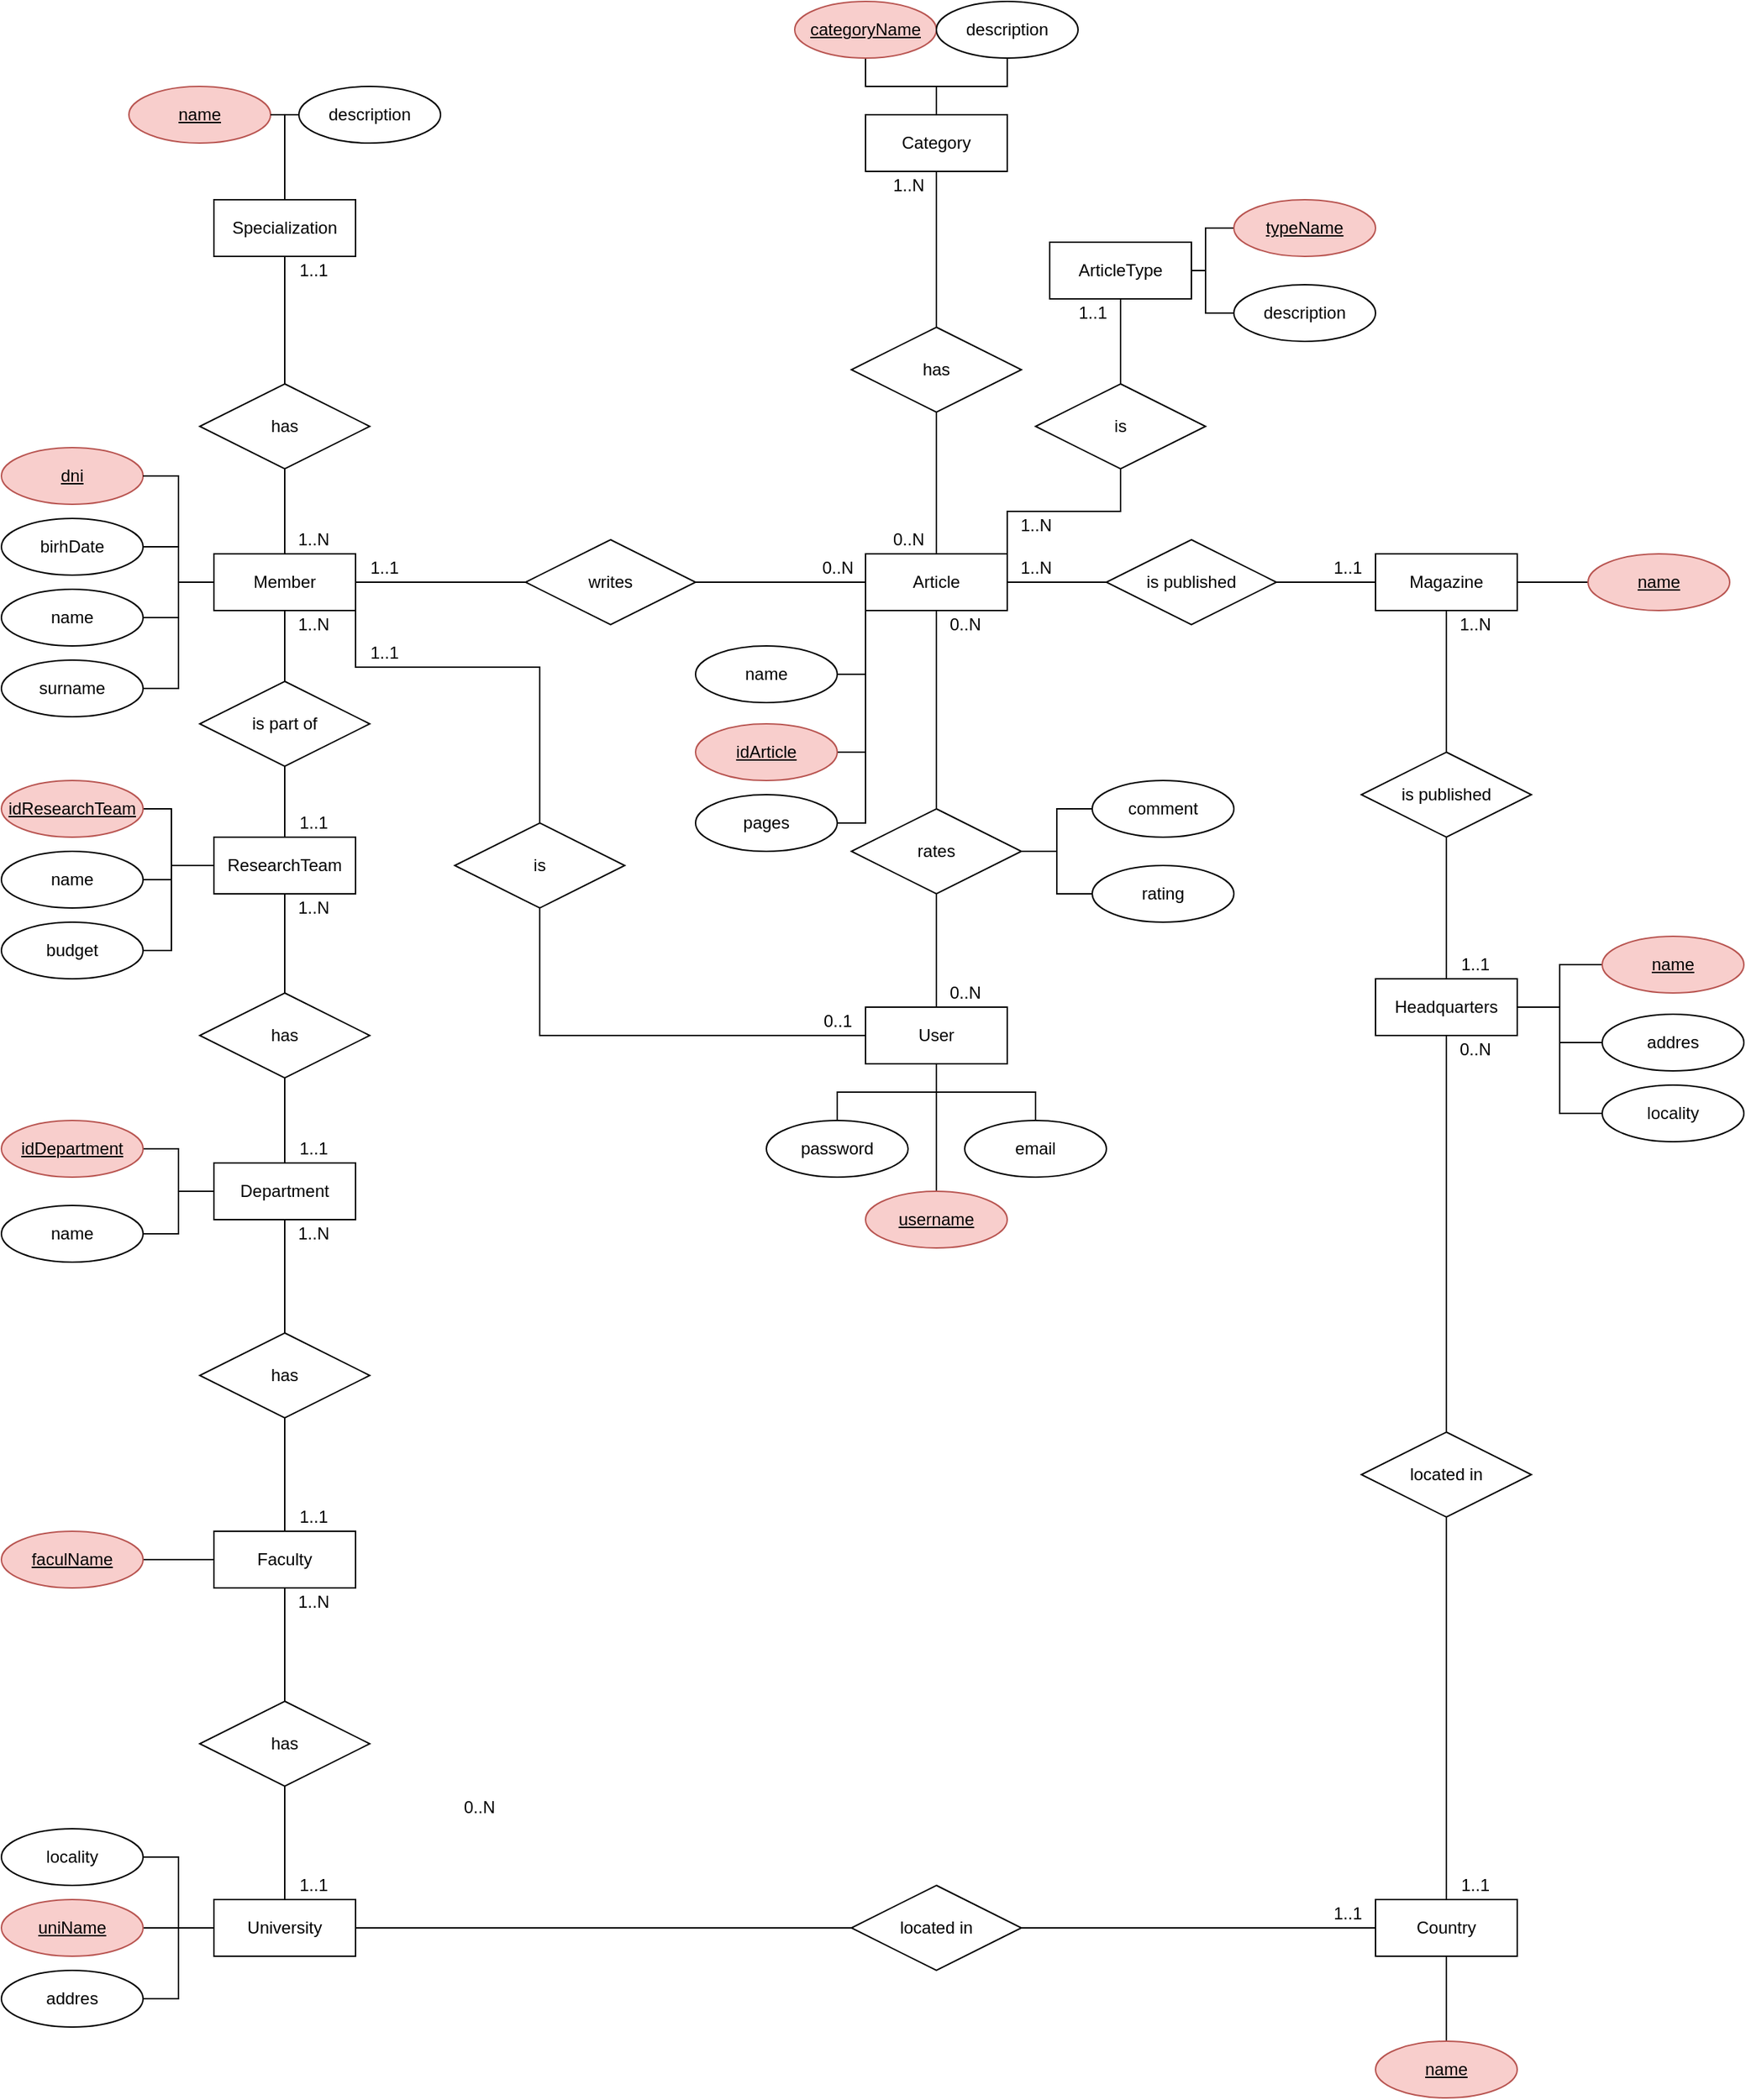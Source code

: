 <mxfile version="13.1.3" type="google"><diagram id="5wbUc9LmobYh2CrZ3gvs" name="Page-1"><mxGraphModel dx="2249" dy="1931" grid="1" gridSize="10" guides="1" tooltips="1" connect="1" arrows="1" fold="1" page="1" pageScale="1" pageWidth="827" pageHeight="1169" math="0" shadow="0"><root><mxCell id="0"/><mxCell id="1" parent="0"/><mxCell id="3GTBwu7e4UmP9PeGhm9G-1" value="Specialization" style="whiteSpace=wrap;html=1;align=center;shadow=0;gradientColor=none;" parent="1" vertex="1"><mxGeometry x="100" y="-40" width="100" height="40" as="geometry"/></mxCell><mxCell id="3GTBwu7e4UmP9PeGhm9G-2" value="has" style="shape=rhombus;perimeter=rhombusPerimeter;whiteSpace=wrap;html=1;align=center;shadow=0;gradientColor=none;" parent="1" vertex="1"><mxGeometry x="90" y="90" width="120" height="60" as="geometry"/></mxCell><mxCell id="eVoCqGgoeDkwBe5vIFOd-3" value="" style="endArrow=none;html=1;rounded=0;exitX=0.5;exitY=0;exitDx=0;exitDy=0;entryX=0.5;entryY=1;entryDx=0;entryDy=0;" parent="1" source="eVoCqGgoeDkwBe5vIFOd-10" target="3GTBwu7e4UmP9PeGhm9G-2" edge="1"><mxGeometry relative="1" as="geometry"><mxPoint x="150" y="250.0" as="sourcePoint"/><mxPoint x="550" y="290" as="targetPoint"/></mxGeometry></mxCell><mxCell id="eVoCqGgoeDkwBe5vIFOd-4" value="1..N" style="text;html=1;align=center;verticalAlign=middle;resizable=0;points=[];autosize=1;" parent="1" vertex="1"><mxGeometry x="150" y="230" width="40" height="20" as="geometry"/></mxCell><mxCell id="eVoCqGgoeDkwBe5vIFOd-5" value="1..1" style="text;html=1;align=center;verticalAlign=middle;resizable=0;points=[];autosize=1;" parent="1" vertex="1"><mxGeometry x="150" width="40" height="20" as="geometry"/></mxCell><mxCell id="eVoCqGgoeDkwBe5vIFOd-8" value="" style="endArrow=none;html=1;rounded=0;exitX=0.5;exitY=1;exitDx=0;exitDy=0;entryX=0.5;entryY=0;entryDx=0;entryDy=0;" parent="1" source="3GTBwu7e4UmP9PeGhm9G-1" target="3GTBwu7e4UmP9PeGhm9G-2" edge="1"><mxGeometry relative="1" as="geometry"><mxPoint x="270" y="170" as="sourcePoint"/><mxPoint x="230" y="320" as="targetPoint"/></mxGeometry></mxCell><mxCell id="eVoCqGgoeDkwBe5vIFOd-9" value="name" style="ellipse;whiteSpace=wrap;html=1;align=center;fontStyle=4;fillColor=#f8cecc;strokeColor=#b85450;" parent="1" vertex="1"><mxGeometry x="40" y="-120" width="100" height="40" as="geometry"/></mxCell><mxCell id="eVoCqGgoeDkwBe5vIFOd-76" style="edgeStyle=orthogonalEdgeStyle;rounded=0;orthogonalLoop=1;jettySize=auto;html=1;entryX=0;entryY=0.5;entryDx=0;entryDy=0;endArrow=none;endFill=0;" parent="1" source="eVoCqGgoeDkwBe5vIFOd-10" target="eVoCqGgoeDkwBe5vIFOd-75" edge="1"><mxGeometry relative="1" as="geometry"/></mxCell><mxCell id="eVoCqGgoeDkwBe5vIFOd-10" value="Member" style="whiteSpace=wrap;html=1;align=center;" parent="1" vertex="1"><mxGeometry x="100" y="210" width="100" height="40" as="geometry"/></mxCell><mxCell id="eVoCqGgoeDkwBe5vIFOd-12" value="description" style="ellipse;whiteSpace=wrap;html=1;align=center;" parent="1" vertex="1"><mxGeometry x="160" y="-120" width="100" height="40" as="geometry"/></mxCell><mxCell id="eVoCqGgoeDkwBe5vIFOd-16" value="" style="endArrow=none;html=1;rounded=0;entryX=1;entryY=0.5;entryDx=0;entryDy=0;exitX=0.5;exitY=0;exitDx=0;exitDy=0;edgeStyle=orthogonalEdgeStyle;" parent="1" source="3GTBwu7e4UmP9PeGhm9G-1" target="eVoCqGgoeDkwBe5vIFOd-9" edge="1"><mxGeometry relative="1" as="geometry"><mxPoint x="120" y="110" as="sourcePoint"/><mxPoint x="280" y="110" as="targetPoint"/></mxGeometry></mxCell><mxCell id="eVoCqGgoeDkwBe5vIFOd-18" value="" style="endArrow=none;html=1;rounded=0;entryX=0;entryY=0.5;entryDx=0;entryDy=0;exitX=0.5;exitY=0;exitDx=0;exitDy=0;edgeStyle=orthogonalEdgeStyle;" parent="1" source="3GTBwu7e4UmP9PeGhm9G-1" target="eVoCqGgoeDkwBe5vIFOd-12" edge="1"><mxGeometry relative="1" as="geometry"><mxPoint x="160" y="-30" as="sourcePoint"/><mxPoint x="150.0" y="-90" as="targetPoint"/></mxGeometry></mxCell><mxCell id="eVoCqGgoeDkwBe5vIFOd-38" style="edgeStyle=orthogonalEdgeStyle;rounded=0;orthogonalLoop=1;jettySize=auto;html=1;entryX=0.5;entryY=0;entryDx=0;entryDy=0;endArrow=none;endFill=0;" parent="1" source="eVoCqGgoeDkwBe5vIFOd-19" target="eVoCqGgoeDkwBe5vIFOd-36" edge="1"><mxGeometry relative="1" as="geometry"/></mxCell><mxCell id="eVoCqGgoeDkwBe5vIFOd-19" value="ResearchTeam" style="whiteSpace=wrap;html=1;align=center;" parent="1" vertex="1"><mxGeometry x="100" y="410" width="100" height="40" as="geometry"/></mxCell><mxCell id="eVoCqGgoeDkwBe5vIFOd-20" value="is part of" style="shape=rhombus;perimeter=rhombusPerimeter;whiteSpace=wrap;html=1;align=center;shadow=0;gradientColor=none;" parent="1" vertex="1"><mxGeometry x="90" y="300" width="120" height="60" as="geometry"/></mxCell><mxCell id="eVoCqGgoeDkwBe5vIFOd-21" value="" style="endArrow=none;html=1;rounded=0;exitX=0.5;exitY=0;exitDx=0;exitDy=0;" parent="1" source="eVoCqGgoeDkwBe5vIFOd-19" target="eVoCqGgoeDkwBe5vIFOd-20" edge="1"><mxGeometry relative="1" as="geometry"><mxPoint x="90" y="380" as="sourcePoint"/><mxPoint x="250" y="380" as="targetPoint"/></mxGeometry></mxCell><mxCell id="eVoCqGgoeDkwBe5vIFOd-22" value="" style="endArrow=none;html=1;rounded=0;" parent="1" source="eVoCqGgoeDkwBe5vIFOd-20" target="eVoCqGgoeDkwBe5vIFOd-10" edge="1"><mxGeometry relative="1" as="geometry"><mxPoint x="90" y="380" as="sourcePoint"/><mxPoint x="250" y="380" as="targetPoint"/></mxGeometry></mxCell><mxCell id="eVoCqGgoeDkwBe5vIFOd-23" value="1..N" style="text;html=1;align=center;verticalAlign=middle;resizable=0;points=[];autosize=1;" parent="1" vertex="1"><mxGeometry x="150" y="190" width="40" height="20" as="geometry"/></mxCell><mxCell id="eVoCqGgoeDkwBe5vIFOd-24" value="1..1" style="text;html=1;align=center;verticalAlign=middle;resizable=0;points=[];autosize=1;" parent="1" vertex="1"><mxGeometry x="150" y="390" width="40" height="20" as="geometry"/></mxCell><mxCell id="eVoCqGgoeDkwBe5vIFOd-25" value="dni" style="ellipse;whiteSpace=wrap;html=1;align=center;fontStyle=4;fillColor=#f8cecc;strokeColor=#b85450;" parent="1" vertex="1"><mxGeometry x="-50" y="135" width="100" height="40" as="geometry"/></mxCell><mxCell id="eVoCqGgoeDkwBe5vIFOd-26" value="birhDate" style="ellipse;whiteSpace=wrap;html=1;align=center;" parent="1" vertex="1"><mxGeometry x="-50" y="185" width="100" height="40" as="geometry"/></mxCell><mxCell id="eVoCqGgoeDkwBe5vIFOd-28" value="name" style="ellipse;whiteSpace=wrap;html=1;align=center;" parent="1" vertex="1"><mxGeometry x="-50" y="235" width="100" height="40" as="geometry"/></mxCell><mxCell id="eVoCqGgoeDkwBe5vIFOd-29" value="surname" style="ellipse;whiteSpace=wrap;html=1;align=center;" parent="1" vertex="1"><mxGeometry x="-50" y="285" width="100" height="40" as="geometry"/></mxCell><mxCell id="eVoCqGgoeDkwBe5vIFOd-31" value="" style="endArrow=none;html=1;rounded=0;edgeStyle=orthogonalEdgeStyle;entryX=0;entryY=0.5;entryDx=0;entryDy=0;exitX=1;exitY=0.5;exitDx=0;exitDy=0;" parent="1" source="eVoCqGgoeDkwBe5vIFOd-29" target="eVoCqGgoeDkwBe5vIFOd-10" edge="1"><mxGeometry relative="1" as="geometry"><mxPoint x="-50" y="350" as="sourcePoint"/><mxPoint x="110" y="350" as="targetPoint"/></mxGeometry></mxCell><mxCell id="eVoCqGgoeDkwBe5vIFOd-32" value="" style="endArrow=none;html=1;rounded=0;edgeStyle=orthogonalEdgeStyle;entryX=0;entryY=0.5;entryDx=0;entryDy=0;exitX=1;exitY=0.5;exitDx=0;exitDy=0;" parent="1" source="eVoCqGgoeDkwBe5vIFOd-28" target="eVoCqGgoeDkwBe5vIFOd-10" edge="1"><mxGeometry relative="1" as="geometry"><mxPoint x="60" y="370" as="sourcePoint"/><mxPoint x="110" y="280" as="targetPoint"/></mxGeometry></mxCell><mxCell id="eVoCqGgoeDkwBe5vIFOd-33" value="" style="endArrow=none;html=1;rounded=0;edgeStyle=orthogonalEdgeStyle;exitX=1;exitY=0.5;exitDx=0;exitDy=0;entryX=0;entryY=0.5;entryDx=0;entryDy=0;" parent="1" source="eVoCqGgoeDkwBe5vIFOd-26" target="eVoCqGgoeDkwBe5vIFOd-10" edge="1"><mxGeometry relative="1" as="geometry"><mxPoint x="60" y="320" as="sourcePoint"/><mxPoint x="100" y="270" as="targetPoint"/></mxGeometry></mxCell><mxCell id="eVoCqGgoeDkwBe5vIFOd-34" value="" style="endArrow=none;html=1;rounded=0;edgeStyle=orthogonalEdgeStyle;entryX=0;entryY=0.5;entryDx=0;entryDy=0;exitX=1;exitY=0.5;exitDx=0;exitDy=0;" parent="1" source="eVoCqGgoeDkwBe5vIFOd-25" target="eVoCqGgoeDkwBe5vIFOd-10" edge="1"><mxGeometry relative="1" as="geometry"><mxPoint x="70" y="330" as="sourcePoint"/><mxPoint x="120" y="290" as="targetPoint"/></mxGeometry></mxCell><mxCell id="eVoCqGgoeDkwBe5vIFOd-51" style="edgeStyle=orthogonalEdgeStyle;rounded=0;orthogonalLoop=1;jettySize=auto;html=1;entryX=0.5;entryY=0;entryDx=0;entryDy=0;endArrow=none;endFill=0;" parent="1" source="eVoCqGgoeDkwBe5vIFOd-35" target="eVoCqGgoeDkwBe5vIFOd-49" edge="1"><mxGeometry relative="1" as="geometry"/></mxCell><mxCell id="eVoCqGgoeDkwBe5vIFOd-35" value="Department" style="whiteSpace=wrap;html=1;align=center;" parent="1" vertex="1"><mxGeometry x="100" y="640" width="100" height="40" as="geometry"/></mxCell><mxCell id="eVoCqGgoeDkwBe5vIFOd-36" value="has" style="shape=rhombus;perimeter=rhombusPerimeter;whiteSpace=wrap;html=1;align=center;shadow=0;gradientColor=none;" parent="1" vertex="1"><mxGeometry x="90" y="520" width="120" height="60" as="geometry"/></mxCell><mxCell id="eVoCqGgoeDkwBe5vIFOd-37" value="" style="endArrow=none;html=1;rounded=0;exitX=0.5;exitY=1;exitDx=0;exitDy=0;entryX=0.5;entryY=0;entryDx=0;entryDy=0;" parent="1" source="eVoCqGgoeDkwBe5vIFOd-36" target="eVoCqGgoeDkwBe5vIFOd-35" edge="1"><mxGeometry relative="1" as="geometry"><mxPoint x="50" y="610" as="sourcePoint"/><mxPoint x="210" y="610" as="targetPoint"/></mxGeometry></mxCell><mxCell id="eVoCqGgoeDkwBe5vIFOd-39" value="1..N" style="text;html=1;align=center;verticalAlign=middle;resizable=0;points=[];autosize=1;" parent="1" vertex="1"><mxGeometry x="150" y="450" width="40" height="20" as="geometry"/></mxCell><mxCell id="eVoCqGgoeDkwBe5vIFOd-40" value="1..1" style="text;html=1;align=center;verticalAlign=middle;resizable=0;points=[];autosize=1;" parent="1" vertex="1"><mxGeometry x="150" y="620" width="40" height="20" as="geometry"/></mxCell><mxCell id="eVoCqGgoeDkwBe5vIFOd-42" value="1..N" style="text;html=1;align=center;verticalAlign=middle;resizable=0;points=[];autosize=1;" parent="1" vertex="1"><mxGeometry x="150" y="250" width="40" height="20" as="geometry"/></mxCell><mxCell id="eVoCqGgoeDkwBe5vIFOd-47" style="edgeStyle=orthogonalEdgeStyle;rounded=0;orthogonalLoop=1;jettySize=auto;html=1;endArrow=none;endFill=0;" parent="1" source="eVoCqGgoeDkwBe5vIFOd-43" edge="1"><mxGeometry relative="1" as="geometry"><mxPoint x="100" y="430" as="targetPoint"/><Array as="points"><mxPoint x="70" y="390"/><mxPoint x="70" y="430"/></Array></mxGeometry></mxCell><mxCell id="eVoCqGgoeDkwBe5vIFOd-43" value="idResearchTeam" style="ellipse;whiteSpace=wrap;html=1;align=center;fontStyle=4;fillColor=#f8cecc;strokeColor=#b85450;" parent="1" vertex="1"><mxGeometry x="-50" y="370" width="100" height="40" as="geometry"/></mxCell><mxCell id="eVoCqGgoeDkwBe5vIFOd-46" style="edgeStyle=orthogonalEdgeStyle;rounded=0;orthogonalLoop=1;jettySize=auto;html=1;entryX=0;entryY=0.5;entryDx=0;entryDy=0;endArrow=none;endFill=0;" parent="1" source="eVoCqGgoeDkwBe5vIFOd-44" target="eVoCqGgoeDkwBe5vIFOd-19" edge="1"><mxGeometry relative="1" as="geometry"><Array as="points"><mxPoint x="70" y="440"/><mxPoint x="70" y="430"/></Array></mxGeometry></mxCell><mxCell id="eVoCqGgoeDkwBe5vIFOd-44" value="name" style="ellipse;whiteSpace=wrap;html=1;align=center;" parent="1" vertex="1"><mxGeometry x="-50" y="420" width="100" height="40" as="geometry"/></mxCell><mxCell id="eVoCqGgoeDkwBe5vIFOd-48" style="edgeStyle=orthogonalEdgeStyle;rounded=0;orthogonalLoop=1;jettySize=auto;html=1;entryX=0;entryY=0.5;entryDx=0;entryDy=0;endArrow=none;endFill=0;" parent="1" source="eVoCqGgoeDkwBe5vIFOd-45" target="eVoCqGgoeDkwBe5vIFOd-19" edge="1"><mxGeometry relative="1" as="geometry"><Array as="points"><mxPoint x="70" y="490"/><mxPoint x="70" y="430"/></Array></mxGeometry></mxCell><mxCell id="eVoCqGgoeDkwBe5vIFOd-45" value="budget" style="ellipse;whiteSpace=wrap;html=1;align=center;" parent="1" vertex="1"><mxGeometry x="-50" y="470" width="100" height="40" as="geometry"/></mxCell><mxCell id="eVoCqGgoeDkwBe5vIFOd-49" value="has" style="shape=rhombus;perimeter=rhombusPerimeter;whiteSpace=wrap;html=1;align=center;shadow=0;gradientColor=none;" parent="1" vertex="1"><mxGeometry x="90" y="760" width="120" height="60" as="geometry"/></mxCell><mxCell id="eVoCqGgoeDkwBe5vIFOd-52" style="edgeStyle=orthogonalEdgeStyle;rounded=0;orthogonalLoop=1;jettySize=auto;html=1;entryX=0.5;entryY=1;entryDx=0;entryDy=0;endArrow=none;endFill=0;" parent="1" source="eVoCqGgoeDkwBe5vIFOd-50" target="eVoCqGgoeDkwBe5vIFOd-49" edge="1"><mxGeometry relative="1" as="geometry"/></mxCell><mxCell id="eVoCqGgoeDkwBe5vIFOd-57" style="edgeStyle=orthogonalEdgeStyle;rounded=0;orthogonalLoop=1;jettySize=auto;html=1;entryX=0.5;entryY=0;entryDx=0;entryDy=0;endArrow=none;endFill=0;" parent="1" source="eVoCqGgoeDkwBe5vIFOd-50" target="eVoCqGgoeDkwBe5vIFOd-55" edge="1"><mxGeometry relative="1" as="geometry"/></mxCell><mxCell id="eVoCqGgoeDkwBe5vIFOd-50" value="Faculty" style="whiteSpace=wrap;html=1;align=center;" parent="1" vertex="1"><mxGeometry x="100" y="900" width="100" height="40" as="geometry"/></mxCell><mxCell id="eVoCqGgoeDkwBe5vIFOd-53" value="1..N" style="text;html=1;align=center;verticalAlign=middle;resizable=0;points=[];autosize=1;" parent="1" vertex="1"><mxGeometry x="150" y="680" width="40" height="20" as="geometry"/></mxCell><mxCell id="eVoCqGgoeDkwBe5vIFOd-54" value="1..1" style="text;html=1;align=center;verticalAlign=middle;resizable=0;points=[];autosize=1;" parent="1" vertex="1"><mxGeometry x="150" y="880" width="40" height="20" as="geometry"/></mxCell><mxCell id="eVoCqGgoeDkwBe5vIFOd-55" value="has" style="shape=rhombus;perimeter=rhombusPerimeter;whiteSpace=wrap;html=1;align=center;shadow=0;gradientColor=none;" parent="1" vertex="1"><mxGeometry x="90" y="1020" width="120" height="60" as="geometry"/></mxCell><mxCell id="eVoCqGgoeDkwBe5vIFOd-58" style="edgeStyle=orthogonalEdgeStyle;rounded=0;orthogonalLoop=1;jettySize=auto;html=1;entryX=0.5;entryY=1;entryDx=0;entryDy=0;endArrow=none;endFill=0;" parent="1" source="eVoCqGgoeDkwBe5vIFOd-56" target="eVoCqGgoeDkwBe5vIFOd-55" edge="1"><mxGeometry relative="1" as="geometry"/></mxCell><mxCell id="eVoCqGgoeDkwBe5vIFOd-56" value="University" style="whiteSpace=wrap;html=1;align=center;" parent="1" vertex="1"><mxGeometry x="100" y="1160" width="100" height="40" as="geometry"/></mxCell><mxCell id="eVoCqGgoeDkwBe5vIFOd-59" value="1..N" style="text;html=1;align=center;verticalAlign=middle;resizable=0;points=[];autosize=1;" parent="1" vertex="1"><mxGeometry x="150" y="940" width="40" height="20" as="geometry"/></mxCell><mxCell id="eVoCqGgoeDkwBe5vIFOd-60" value="1..1" style="text;html=1;align=center;verticalAlign=middle;resizable=0;points=[];autosize=1;" parent="1" vertex="1"><mxGeometry x="150" y="1140" width="40" height="20" as="geometry"/></mxCell><mxCell id="eVoCqGgoeDkwBe5vIFOd-64" style="edgeStyle=orthogonalEdgeStyle;rounded=0;orthogonalLoop=1;jettySize=auto;html=1;entryX=0;entryY=0.5;entryDx=0;entryDy=0;endArrow=none;endFill=0;" parent="1" source="eVoCqGgoeDkwBe5vIFOd-62" target="eVoCqGgoeDkwBe5vIFOd-35" edge="1"><mxGeometry relative="1" as="geometry"/></mxCell><mxCell id="eVoCqGgoeDkwBe5vIFOd-62" value="idDepartment" style="ellipse;whiteSpace=wrap;html=1;align=center;fontStyle=4;fillColor=#f8cecc;strokeColor=#b85450;" parent="1" vertex="1"><mxGeometry x="-50" y="610" width="100" height="40" as="geometry"/></mxCell><mxCell id="eVoCqGgoeDkwBe5vIFOd-65" style="edgeStyle=orthogonalEdgeStyle;rounded=0;orthogonalLoop=1;jettySize=auto;html=1;entryX=0;entryY=0.5;entryDx=0;entryDy=0;endArrow=none;endFill=0;" parent="1" source="eVoCqGgoeDkwBe5vIFOd-63" target="eVoCqGgoeDkwBe5vIFOd-35" edge="1"><mxGeometry relative="1" as="geometry"/></mxCell><mxCell id="eVoCqGgoeDkwBe5vIFOd-63" value="name" style="ellipse;whiteSpace=wrap;html=1;align=center;" parent="1" vertex="1"><mxGeometry x="-50" y="670" width="100" height="40" as="geometry"/></mxCell><mxCell id="eVoCqGgoeDkwBe5vIFOd-67" style="edgeStyle=orthogonalEdgeStyle;rounded=0;orthogonalLoop=1;jettySize=auto;html=1;entryX=0;entryY=0.5;entryDx=0;entryDy=0;endArrow=none;endFill=0;" parent="1" source="eVoCqGgoeDkwBe5vIFOd-66" target="eVoCqGgoeDkwBe5vIFOd-50" edge="1"><mxGeometry relative="1" as="geometry"/></mxCell><mxCell id="eVoCqGgoeDkwBe5vIFOd-66" value="faculName" style="ellipse;whiteSpace=wrap;html=1;align=center;fontStyle=4;fillColor=#f8cecc;strokeColor=#b85450;" parent="1" vertex="1"><mxGeometry x="-50" y="900" width="100" height="40" as="geometry"/></mxCell><mxCell id="eVoCqGgoeDkwBe5vIFOd-71" style="edgeStyle=orthogonalEdgeStyle;rounded=0;orthogonalLoop=1;jettySize=auto;html=1;entryX=0;entryY=0.5;entryDx=0;entryDy=0;endArrow=none;endFill=0;" parent="1" source="eVoCqGgoeDkwBe5vIFOd-68" target="eVoCqGgoeDkwBe5vIFOd-56" edge="1"><mxGeometry relative="1" as="geometry"/></mxCell><mxCell id="eVoCqGgoeDkwBe5vIFOd-68" value="uniName" style="ellipse;whiteSpace=wrap;html=1;align=center;fontStyle=4;fillColor=#f8cecc;strokeColor=#b85450;" parent="1" vertex="1"><mxGeometry x="-50" y="1160" width="100" height="40" as="geometry"/></mxCell><mxCell id="eVoCqGgoeDkwBe5vIFOd-74" style="edgeStyle=orthogonalEdgeStyle;rounded=0;orthogonalLoop=1;jettySize=auto;html=1;entryX=0;entryY=0.5;entryDx=0;entryDy=0;endArrow=none;endFill=0;" parent="1" source="eVoCqGgoeDkwBe5vIFOd-69" target="eVoCqGgoeDkwBe5vIFOd-56" edge="1"><mxGeometry relative="1" as="geometry"/></mxCell><mxCell id="eVoCqGgoeDkwBe5vIFOd-69" value="locality" style="ellipse;whiteSpace=wrap;html=1;align=center;" parent="1" vertex="1"><mxGeometry x="-50" y="1110" width="100" height="40" as="geometry"/></mxCell><mxCell id="eVoCqGgoeDkwBe5vIFOd-73" style="edgeStyle=orthogonalEdgeStyle;rounded=0;orthogonalLoop=1;jettySize=auto;html=1;entryX=0;entryY=0.5;entryDx=0;entryDy=0;endArrow=none;endFill=0;" parent="1" source="eVoCqGgoeDkwBe5vIFOd-70" target="eVoCqGgoeDkwBe5vIFOd-56" edge="1"><mxGeometry relative="1" as="geometry"/></mxCell><mxCell id="eVoCqGgoeDkwBe5vIFOd-70" value="addres" style="ellipse;whiteSpace=wrap;html=1;align=center;" parent="1" vertex="1"><mxGeometry x="-50" y="1210" width="100" height="40" as="geometry"/></mxCell><mxCell id="eVoCqGgoeDkwBe5vIFOd-75" value="writes" style="shape=rhombus;perimeter=rhombusPerimeter;whiteSpace=wrap;html=1;align=center;shadow=0;gradientColor=none;" parent="1" vertex="1"><mxGeometry x="320" y="200" width="120" height="60" as="geometry"/></mxCell><mxCell id="eVoCqGgoeDkwBe5vIFOd-79" style="edgeStyle=orthogonalEdgeStyle;rounded=0;orthogonalLoop=1;jettySize=auto;html=1;entryX=1;entryY=0.5;entryDx=0;entryDy=0;endArrow=none;endFill=0;" parent="1" source="eVoCqGgoeDkwBe5vIFOd-77" target="eVoCqGgoeDkwBe5vIFOd-75" edge="1"><mxGeometry relative="1" as="geometry"/></mxCell><mxCell id="eVoCqGgoeDkwBe5vIFOd-91" style="edgeStyle=orthogonalEdgeStyle;rounded=0;orthogonalLoop=1;jettySize=auto;html=1;entryX=0.5;entryY=1;entryDx=0;entryDy=0;endArrow=none;endFill=0;" parent="1" source="eVoCqGgoeDkwBe5vIFOd-77" target="eVoCqGgoeDkwBe5vIFOd-89" edge="1"><mxGeometry relative="1" as="geometry"/></mxCell><mxCell id="eVoCqGgoeDkwBe5vIFOd-129" style="edgeStyle=orthogonalEdgeStyle;rounded=0;orthogonalLoop=1;jettySize=auto;html=1;entryX=0.5;entryY=0;entryDx=0;entryDy=0;endArrow=none;endFill=0;" parent="1" source="eVoCqGgoeDkwBe5vIFOd-77" target="eVoCqGgoeDkwBe5vIFOd-127" edge="1"><mxGeometry relative="1" as="geometry"/></mxCell><mxCell id="eVoCqGgoeDkwBe5vIFOd-134" style="edgeStyle=orthogonalEdgeStyle;rounded=0;orthogonalLoop=1;jettySize=auto;html=1;entryX=0;entryY=0.5;entryDx=0;entryDy=0;endArrow=none;endFill=0;" parent="1" source="eVoCqGgoeDkwBe5vIFOd-77" target="eVoCqGgoeDkwBe5vIFOd-133" edge="1"><mxGeometry relative="1" as="geometry"/></mxCell><mxCell id="eVoCqGgoeDkwBe5vIFOd-77" value="Article" style="whiteSpace=wrap;html=1;align=center;" parent="1" vertex="1"><mxGeometry x="560" y="210" width="100" height="40" as="geometry"/></mxCell><mxCell id="eVoCqGgoeDkwBe5vIFOd-80" value="1..1" style="text;html=1;align=center;verticalAlign=middle;resizable=0;points=[];autosize=1;" parent="1" vertex="1"><mxGeometry x="200" y="210" width="40" height="20" as="geometry"/></mxCell><mxCell id="eVoCqGgoeDkwBe5vIFOd-81" value="0..N" style="text;html=1;align=center;verticalAlign=middle;resizable=0;points=[];autosize=1;" parent="1" vertex="1"><mxGeometry x="520" y="210" width="40" height="20" as="geometry"/></mxCell><mxCell id="eVoCqGgoeDkwBe5vIFOd-87" style="edgeStyle=orthogonalEdgeStyle;rounded=0;orthogonalLoop=1;jettySize=auto;html=1;endArrow=none;endFill=0;entryX=0;entryY=1;entryDx=0;entryDy=0;" parent="1" source="eVoCqGgoeDkwBe5vIFOd-82" target="eVoCqGgoeDkwBe5vIFOd-77" edge="1"><mxGeometry relative="1" as="geometry"><mxPoint x="580" y="290" as="targetPoint"/></mxGeometry></mxCell><mxCell id="eVoCqGgoeDkwBe5vIFOd-82" value="idArticle" style="ellipse;whiteSpace=wrap;html=1;align=center;fontStyle=4;fillColor=#f8cecc;strokeColor=#b85450;" parent="1" vertex="1"><mxGeometry x="440" y="330" width="100" height="40" as="geometry"/></mxCell><mxCell id="eVoCqGgoeDkwBe5vIFOd-86" style="edgeStyle=orthogonalEdgeStyle;rounded=0;orthogonalLoop=1;jettySize=auto;html=1;entryX=0;entryY=1;entryDx=0;entryDy=0;endArrow=none;endFill=0;" parent="1" source="eVoCqGgoeDkwBe5vIFOd-83" target="eVoCqGgoeDkwBe5vIFOd-77" edge="1"><mxGeometry relative="1" as="geometry"/></mxCell><mxCell id="eVoCqGgoeDkwBe5vIFOd-83" value="name" style="ellipse;whiteSpace=wrap;html=1;align=center;" parent="1" vertex="1"><mxGeometry x="440" y="275" width="100" height="40" as="geometry"/></mxCell><mxCell id="eVoCqGgoeDkwBe5vIFOd-88" style="edgeStyle=orthogonalEdgeStyle;rounded=0;orthogonalLoop=1;jettySize=auto;html=1;entryX=0;entryY=1;entryDx=0;entryDy=0;endArrow=none;endFill=0;" parent="1" source="eVoCqGgoeDkwBe5vIFOd-84" target="eVoCqGgoeDkwBe5vIFOd-77" edge="1"><mxGeometry relative="1" as="geometry"/></mxCell><mxCell id="eVoCqGgoeDkwBe5vIFOd-84" value="pages" style="ellipse;whiteSpace=wrap;html=1;align=center;" parent="1" vertex="1"><mxGeometry x="440" y="380" width="100" height="40" as="geometry"/></mxCell><mxCell id="eVoCqGgoeDkwBe5vIFOd-89" value="has" style="shape=rhombus;perimeter=rhombusPerimeter;whiteSpace=wrap;html=1;align=center;" parent="1" vertex="1"><mxGeometry x="550" y="50" width="120" height="60" as="geometry"/></mxCell><mxCell id="eVoCqGgoeDkwBe5vIFOd-92" style="edgeStyle=orthogonalEdgeStyle;rounded=0;orthogonalLoop=1;jettySize=auto;html=1;entryX=0.5;entryY=0;entryDx=0;entryDy=0;endArrow=none;endFill=0;" parent="1" source="eVoCqGgoeDkwBe5vIFOd-90" target="eVoCqGgoeDkwBe5vIFOd-89" edge="1"><mxGeometry relative="1" as="geometry"/></mxCell><mxCell id="eVoCqGgoeDkwBe5vIFOd-90" value="Category" style="whiteSpace=wrap;html=1;align=center;" parent="1" vertex="1"><mxGeometry x="560" y="-100" width="100" height="40" as="geometry"/></mxCell><mxCell id="eVoCqGgoeDkwBe5vIFOd-93" value="1..N" style="text;html=1;align=center;verticalAlign=middle;resizable=0;points=[];autosize=1;" parent="1" vertex="1"><mxGeometry x="570" y="-60" width="40" height="20" as="geometry"/></mxCell><mxCell id="eVoCqGgoeDkwBe5vIFOd-94" value="0..N" style="text;html=1;align=center;verticalAlign=middle;resizable=0;points=[];autosize=1;" parent="1" vertex="1"><mxGeometry x="570" y="190" width="40" height="20" as="geometry"/></mxCell><mxCell id="eVoCqGgoeDkwBe5vIFOd-97" style="edgeStyle=orthogonalEdgeStyle;rounded=0;orthogonalLoop=1;jettySize=auto;html=1;entryX=0.5;entryY=0;entryDx=0;entryDy=0;endArrow=none;endFill=0;" parent="1" source="eVoCqGgoeDkwBe5vIFOd-95" target="eVoCqGgoeDkwBe5vIFOd-90" edge="1"><mxGeometry relative="1" as="geometry"/></mxCell><mxCell id="eVoCqGgoeDkwBe5vIFOd-95" value="categoryName" style="ellipse;whiteSpace=wrap;html=1;align=center;fontStyle=4;fillColor=#f8cecc;strokeColor=#b85450;" parent="1" vertex="1"><mxGeometry x="510" y="-180" width="100" height="40" as="geometry"/></mxCell><mxCell id="eVoCqGgoeDkwBe5vIFOd-98" style="edgeStyle=orthogonalEdgeStyle;rounded=0;orthogonalLoop=1;jettySize=auto;html=1;entryX=0.5;entryY=0;entryDx=0;entryDy=0;endArrow=none;endFill=0;" parent="1" source="eVoCqGgoeDkwBe5vIFOd-96" target="eVoCqGgoeDkwBe5vIFOd-90" edge="1"><mxGeometry relative="1" as="geometry"/></mxCell><mxCell id="eVoCqGgoeDkwBe5vIFOd-96" value="description" style="ellipse;whiteSpace=wrap;html=1;align=center;" parent="1" vertex="1"><mxGeometry x="610" y="-180" width="100" height="40" as="geometry"/></mxCell><mxCell id="eVoCqGgoeDkwBe5vIFOd-105" style="edgeStyle=orthogonalEdgeStyle;rounded=0;orthogonalLoop=1;jettySize=auto;html=1;entryX=0.5;entryY=0;entryDx=0;entryDy=0;endArrow=none;endFill=0;" parent="1" source="eVoCqGgoeDkwBe5vIFOd-103" target="eVoCqGgoeDkwBe5vIFOd-104" edge="1"><mxGeometry relative="1" as="geometry"/></mxCell><mxCell id="eVoCqGgoeDkwBe5vIFOd-103" value="ArticleType" style="whiteSpace=wrap;html=1;align=center;" parent="1" vertex="1"><mxGeometry x="690" y="-10" width="100" height="40" as="geometry"/></mxCell><mxCell id="eVoCqGgoeDkwBe5vIFOd-106" style="edgeStyle=orthogonalEdgeStyle;rounded=0;orthogonalLoop=1;jettySize=auto;html=1;entryX=1;entryY=0;entryDx=0;entryDy=0;endArrow=none;endFill=0;" parent="1" source="eVoCqGgoeDkwBe5vIFOd-104" target="eVoCqGgoeDkwBe5vIFOd-77" edge="1"><mxGeometry relative="1" as="geometry"><Array as="points"><mxPoint x="740" y="180"/><mxPoint x="660" y="180"/></Array></mxGeometry></mxCell><mxCell id="eVoCqGgoeDkwBe5vIFOd-104" value="is" style="shape=rhombus;perimeter=rhombusPerimeter;whiteSpace=wrap;html=1;align=center;" parent="1" vertex="1"><mxGeometry x="680" y="90" width="120" height="60" as="geometry"/></mxCell><mxCell id="eVoCqGgoeDkwBe5vIFOd-110" style="edgeStyle=orthogonalEdgeStyle;rounded=0;orthogonalLoop=1;jettySize=auto;html=1;entryX=1;entryY=0.5;entryDx=0;entryDy=0;endArrow=none;endFill=0;" parent="1" source="eVoCqGgoeDkwBe5vIFOd-107" target="eVoCqGgoeDkwBe5vIFOd-103" edge="1"><mxGeometry relative="1" as="geometry"/></mxCell><mxCell id="eVoCqGgoeDkwBe5vIFOd-107" value="typeName" style="ellipse;whiteSpace=wrap;html=1;align=center;fontStyle=4;fillColor=#f8cecc;strokeColor=#b85450;" parent="1" vertex="1"><mxGeometry x="820" y="-40" width="100" height="40" as="geometry"/></mxCell><mxCell id="eVoCqGgoeDkwBe5vIFOd-109" style="edgeStyle=orthogonalEdgeStyle;rounded=0;orthogonalLoop=1;jettySize=auto;html=1;entryX=1;entryY=0.5;entryDx=0;entryDy=0;endArrow=none;endFill=0;" parent="1" source="eVoCqGgoeDkwBe5vIFOd-108" target="eVoCqGgoeDkwBe5vIFOd-103" edge="1"><mxGeometry relative="1" as="geometry"/></mxCell><mxCell id="eVoCqGgoeDkwBe5vIFOd-108" value="description" style="ellipse;whiteSpace=wrap;html=1;align=center;" parent="1" vertex="1"><mxGeometry x="820" y="20" width="100" height="40" as="geometry"/></mxCell><mxCell id="eVoCqGgoeDkwBe5vIFOd-112" value="1..1" style="text;html=1;align=center;verticalAlign=middle;resizable=0;points=[];autosize=1;" parent="1" vertex="1"><mxGeometry x="700" y="30" width="40" height="20" as="geometry"/></mxCell><mxCell id="eVoCqGgoeDkwBe5vIFOd-113" value="1..N" style="text;html=1;align=center;verticalAlign=middle;resizable=0;points=[];autosize=1;" parent="1" vertex="1"><mxGeometry x="660" y="180" width="40" height="20" as="geometry"/></mxCell><mxCell id="eVoCqGgoeDkwBe5vIFOd-115" style="edgeStyle=orthogonalEdgeStyle;rounded=0;orthogonalLoop=1;jettySize=auto;html=1;entryX=1;entryY=1;entryDx=0;entryDy=0;endArrow=none;endFill=0;" parent="1" source="eVoCqGgoeDkwBe5vIFOd-114" target="eVoCqGgoeDkwBe5vIFOd-10" edge="1"><mxGeometry relative="1" as="geometry"><Array as="points"><mxPoint x="330" y="290"/><mxPoint x="200" y="290"/></Array></mxGeometry></mxCell><mxCell id="eVoCqGgoeDkwBe5vIFOd-118" style="edgeStyle=orthogonalEdgeStyle;rounded=0;orthogonalLoop=1;jettySize=auto;html=1;entryX=0;entryY=0.5;entryDx=0;entryDy=0;endArrow=none;endFill=0;" parent="1" source="eVoCqGgoeDkwBe5vIFOd-114" target="eVoCqGgoeDkwBe5vIFOd-117" edge="1"><mxGeometry relative="1" as="geometry"><Array as="points"><mxPoint x="330" y="550"/></Array></mxGeometry></mxCell><mxCell id="eVoCqGgoeDkwBe5vIFOd-114" value="is" style="shape=rhombus;perimeter=rhombusPerimeter;whiteSpace=wrap;html=1;align=center;" parent="1" vertex="1"><mxGeometry x="270" y="400" width="120" height="60" as="geometry"/></mxCell><mxCell id="eVoCqGgoeDkwBe5vIFOd-128" style="edgeStyle=orthogonalEdgeStyle;rounded=0;orthogonalLoop=1;jettySize=auto;html=1;entryX=0.5;entryY=1;entryDx=0;entryDy=0;endArrow=none;endFill=0;" parent="1" source="eVoCqGgoeDkwBe5vIFOd-117" target="eVoCqGgoeDkwBe5vIFOd-127" edge="1"><mxGeometry relative="1" as="geometry"/></mxCell><mxCell id="eVoCqGgoeDkwBe5vIFOd-117" value="User" style="whiteSpace=wrap;html=1;align=center;" parent="1" vertex="1"><mxGeometry x="560" y="530" width="100" height="40" as="geometry"/></mxCell><mxCell id="eVoCqGgoeDkwBe5vIFOd-119" value="1..1" style="text;html=1;align=center;verticalAlign=middle;resizable=0;points=[];autosize=1;" parent="1" vertex="1"><mxGeometry x="200" y="270" width="40" height="20" as="geometry"/></mxCell><mxCell id="eVoCqGgoeDkwBe5vIFOd-120" value="0..1" style="text;html=1;align=center;verticalAlign=middle;resizable=0;points=[];autosize=1;" parent="1" vertex="1"><mxGeometry x="520" y="530" width="40" height="20" as="geometry"/></mxCell><mxCell id="eVoCqGgoeDkwBe5vIFOd-124" style="edgeStyle=orthogonalEdgeStyle;rounded=0;orthogonalLoop=1;jettySize=auto;html=1;entryX=0.5;entryY=1;entryDx=0;entryDy=0;endArrow=none;endFill=0;" parent="1" source="eVoCqGgoeDkwBe5vIFOd-121" target="eVoCqGgoeDkwBe5vIFOd-117" edge="1"><mxGeometry relative="1" as="geometry"/></mxCell><mxCell id="eVoCqGgoeDkwBe5vIFOd-121" value="username" style="ellipse;whiteSpace=wrap;html=1;align=center;fontStyle=4;fillColor=#f8cecc;strokeColor=#b85450;" parent="1" vertex="1"><mxGeometry x="560" y="660" width="100" height="40" as="geometry"/></mxCell><mxCell id="eVoCqGgoeDkwBe5vIFOd-126" style="edgeStyle=orthogonalEdgeStyle;rounded=0;orthogonalLoop=1;jettySize=auto;html=1;entryX=0.5;entryY=1;entryDx=0;entryDy=0;endArrow=none;endFill=0;" parent="1" source="eVoCqGgoeDkwBe5vIFOd-123" target="eVoCqGgoeDkwBe5vIFOd-117" edge="1"><mxGeometry relative="1" as="geometry"/></mxCell><mxCell id="eVoCqGgoeDkwBe5vIFOd-123" value="email" style="ellipse;whiteSpace=wrap;html=1;align=center;" parent="1" vertex="1"><mxGeometry x="630" y="610" width="100" height="40" as="geometry"/></mxCell><mxCell id="eVoCqGgoeDkwBe5vIFOd-127" value="rates" style="shape=rhombus;perimeter=rhombusPerimeter;whiteSpace=wrap;html=1;align=center;" parent="1" vertex="1"><mxGeometry x="550" y="390" width="120" height="60" as="geometry"/></mxCell><mxCell id="eVoCqGgoeDkwBe5vIFOd-130" value="0..N" style="text;html=1;align=center;verticalAlign=middle;resizable=0;points=[];autosize=1;" parent="1" vertex="1"><mxGeometry x="610" y="510" width="40" height="20" as="geometry"/></mxCell><mxCell id="eVoCqGgoeDkwBe5vIFOd-131" value="0..N" style="text;html=1;align=center;verticalAlign=middle;resizable=0;points=[];autosize=1;" parent="1" vertex="1"><mxGeometry x="610" y="250" width="40" height="20" as="geometry"/></mxCell><mxCell id="eVoCqGgoeDkwBe5vIFOd-135" style="edgeStyle=orthogonalEdgeStyle;rounded=0;orthogonalLoop=1;jettySize=auto;html=1;entryX=1;entryY=0.5;entryDx=0;entryDy=0;endArrow=none;endFill=0;" parent="1" source="eVoCqGgoeDkwBe5vIFOd-132" target="eVoCqGgoeDkwBe5vIFOd-133" edge="1"><mxGeometry relative="1" as="geometry"/></mxCell><mxCell id="eVoCqGgoeDkwBe5vIFOd-151" style="edgeStyle=orthogonalEdgeStyle;rounded=0;orthogonalLoop=1;jettySize=auto;html=1;entryX=0.5;entryY=0;entryDx=0;entryDy=0;endArrow=none;endFill=0;" parent="1" source="eVoCqGgoeDkwBe5vIFOd-132" target="eVoCqGgoeDkwBe5vIFOd-149" edge="1"><mxGeometry relative="1" as="geometry"/></mxCell><mxCell id="eVoCqGgoeDkwBe5vIFOd-132" value="Magazine" style="whiteSpace=wrap;html=1;align=center;" parent="1" vertex="1"><mxGeometry x="920" y="210" width="100" height="40" as="geometry"/></mxCell><mxCell id="eVoCqGgoeDkwBe5vIFOd-133" value="is published" style="shape=rhombus;perimeter=rhombusPerimeter;whiteSpace=wrap;html=1;align=center;" parent="1" vertex="1"><mxGeometry x="730" y="200" width="120" height="60" as="geometry"/></mxCell><mxCell id="eVoCqGgoeDkwBe5vIFOd-136" value="1..1" style="text;html=1;align=center;verticalAlign=middle;resizable=0;points=[];autosize=1;" parent="1" vertex="1"><mxGeometry x="880" y="210" width="40" height="20" as="geometry"/></mxCell><mxCell id="eVoCqGgoeDkwBe5vIFOd-137" value="1..N" style="text;html=1;align=center;verticalAlign=middle;resizable=0;points=[];autosize=1;" parent="1" vertex="1"><mxGeometry x="660" y="210" width="40" height="20" as="geometry"/></mxCell><mxCell id="eVoCqGgoeDkwBe5vIFOd-141" style="edgeStyle=orthogonalEdgeStyle;rounded=0;orthogonalLoop=1;jettySize=auto;html=1;entryX=1;entryY=0.5;entryDx=0;entryDy=0;endArrow=none;endFill=0;" parent="1" source="eVoCqGgoeDkwBe5vIFOd-139" target="eVoCqGgoeDkwBe5vIFOd-127" edge="1"><mxGeometry relative="1" as="geometry"/></mxCell><mxCell id="eVoCqGgoeDkwBe5vIFOd-139" value="comment" style="ellipse;whiteSpace=wrap;html=1;align=center;" parent="1" vertex="1"><mxGeometry x="720" y="370" width="100" height="40" as="geometry"/></mxCell><mxCell id="eVoCqGgoeDkwBe5vIFOd-142" style="edgeStyle=orthogonalEdgeStyle;rounded=0;orthogonalLoop=1;jettySize=auto;html=1;endArrow=none;endFill=0;entryX=1;entryY=0.5;entryDx=0;entryDy=0;" parent="1" source="eVoCqGgoeDkwBe5vIFOd-140" target="eVoCqGgoeDkwBe5vIFOd-127" edge="1"><mxGeometry relative="1" as="geometry"><mxPoint x="690" y="470" as="targetPoint"/></mxGeometry></mxCell><mxCell id="eVoCqGgoeDkwBe5vIFOd-140" value="rating" style="ellipse;whiteSpace=wrap;html=1;align=center;" parent="1" vertex="1"><mxGeometry x="720" y="430" width="100" height="40" as="geometry"/></mxCell><mxCell id="eVoCqGgoeDkwBe5vIFOd-150" style="edgeStyle=orthogonalEdgeStyle;rounded=0;orthogonalLoop=1;jettySize=auto;html=1;entryX=0.5;entryY=1;entryDx=0;entryDy=0;endArrow=none;endFill=0;" parent="1" source="eVoCqGgoeDkwBe5vIFOd-148" target="eVoCqGgoeDkwBe5vIFOd-149" edge="1"><mxGeometry relative="1" as="geometry"/></mxCell><mxCell id="eVoCqGgoeDkwBe5vIFOd-148" value="Headquarters" style="whiteSpace=wrap;html=1;align=center;" parent="1" vertex="1"><mxGeometry x="920" y="510" width="100" height="40" as="geometry"/></mxCell><mxCell id="eVoCqGgoeDkwBe5vIFOd-149" value="is published" style="shape=rhombus;perimeter=rhombusPerimeter;whiteSpace=wrap;html=1;align=center;" parent="1" vertex="1"><mxGeometry x="910" y="350" width="120" height="60" as="geometry"/></mxCell><mxCell id="eVoCqGgoeDkwBe5vIFOd-152" value="1..N" style="text;html=1;align=center;verticalAlign=middle;resizable=0;points=[];autosize=1;" parent="1" vertex="1"><mxGeometry x="970" y="250" width="40" height="20" as="geometry"/></mxCell><mxCell id="eVoCqGgoeDkwBe5vIFOd-153" value="1..1" style="text;html=1;align=center;verticalAlign=middle;resizable=0;points=[];autosize=1;" parent="1" vertex="1"><mxGeometry x="970" y="490" width="40" height="20" as="geometry"/></mxCell><mxCell id="eVoCqGgoeDkwBe5vIFOd-160" style="edgeStyle=orthogonalEdgeStyle;rounded=0;orthogonalLoop=1;jettySize=auto;html=1;entryX=1;entryY=0.5;entryDx=0;entryDy=0;endArrow=none;endFill=0;" parent="1" source="eVoCqGgoeDkwBe5vIFOd-155" target="eVoCqGgoeDkwBe5vIFOd-148" edge="1"><mxGeometry relative="1" as="geometry"/></mxCell><mxCell id="eVoCqGgoeDkwBe5vIFOd-155" value="name" style="ellipse;whiteSpace=wrap;html=1;align=center;fontStyle=4;fillColor=#f8cecc;strokeColor=#b85450;" parent="1" vertex="1"><mxGeometry x="1080" y="480" width="100" height="40" as="geometry"/></mxCell><mxCell id="eVoCqGgoeDkwBe5vIFOd-163" style="edgeStyle=orthogonalEdgeStyle;rounded=0;orthogonalLoop=1;jettySize=auto;html=1;entryX=1;entryY=0.5;entryDx=0;entryDy=0;endArrow=none;endFill=0;" parent="1" source="eVoCqGgoeDkwBe5vIFOd-157" target="eVoCqGgoeDkwBe5vIFOd-148" edge="1"><mxGeometry relative="1" as="geometry"/></mxCell><mxCell id="eVoCqGgoeDkwBe5vIFOd-157" value="addres" style="ellipse;whiteSpace=wrap;html=1;align=center;" parent="1" vertex="1"><mxGeometry x="1080" y="535" width="100" height="40" as="geometry"/></mxCell><mxCell id="eVoCqGgoeDkwBe5vIFOd-164" style="edgeStyle=orthogonalEdgeStyle;rounded=0;orthogonalLoop=1;jettySize=auto;html=1;entryX=1;entryY=0.5;entryDx=0;entryDy=0;endArrow=none;endFill=0;" parent="1" source="eVoCqGgoeDkwBe5vIFOd-158" target="eVoCqGgoeDkwBe5vIFOd-148" edge="1"><mxGeometry relative="1" as="geometry"/></mxCell><mxCell id="eVoCqGgoeDkwBe5vIFOd-158" value="locality" style="ellipse;whiteSpace=wrap;html=1;align=center;" parent="1" vertex="1"><mxGeometry x="1080" y="585" width="100" height="40" as="geometry"/></mxCell><mxCell id="eVoCqGgoeDkwBe5vIFOd-170" style="edgeStyle=orthogonalEdgeStyle;rounded=0;orthogonalLoop=1;jettySize=auto;html=1;entryX=1;entryY=0.5;entryDx=0;entryDy=0;endArrow=none;endFill=0;" parent="1" source="eVoCqGgoeDkwBe5vIFOd-165" target="eVoCqGgoeDkwBe5vIFOd-166" edge="1"><mxGeometry relative="1" as="geometry"/></mxCell><mxCell id="eVoCqGgoeDkwBe5vIFOd-165" value="Country" style="whiteSpace=wrap;html=1;align=center;" parent="1" vertex="1"><mxGeometry x="920" y="1160" width="100" height="40" as="geometry"/></mxCell><mxCell id="eVoCqGgoeDkwBe5vIFOd-171" style="edgeStyle=orthogonalEdgeStyle;rounded=0;orthogonalLoop=1;jettySize=auto;html=1;entryX=1;entryY=0.5;entryDx=0;entryDy=0;endArrow=none;endFill=0;" parent="1" source="eVoCqGgoeDkwBe5vIFOd-166" target="eVoCqGgoeDkwBe5vIFOd-56" edge="1"><mxGeometry relative="1" as="geometry"/></mxCell><mxCell id="eVoCqGgoeDkwBe5vIFOd-166" value="located in" style="shape=rhombus;perimeter=rhombusPerimeter;whiteSpace=wrap;html=1;align=center;" parent="1" vertex="1"><mxGeometry x="550" y="1150" width="120" height="60" as="geometry"/></mxCell><mxCell id="eVoCqGgoeDkwBe5vIFOd-169" style="edgeStyle=orthogonalEdgeStyle;rounded=0;orthogonalLoop=1;jettySize=auto;html=1;entryX=0.5;entryY=1;entryDx=0;entryDy=0;endArrow=none;endFill=0;" parent="1" source="eVoCqGgoeDkwBe5vIFOd-167" target="eVoCqGgoeDkwBe5vIFOd-148" edge="1"><mxGeometry relative="1" as="geometry"/></mxCell><mxCell id="eVoCqGgoeDkwBe5vIFOd-167" value="located in" style="shape=rhombus;perimeter=rhombusPerimeter;whiteSpace=wrap;html=1;align=center;" parent="1" vertex="1"><mxGeometry x="910" y="830" width="120" height="60" as="geometry"/></mxCell><mxCell id="eVoCqGgoeDkwBe5vIFOd-168" style="edgeStyle=orthogonalEdgeStyle;rounded=0;orthogonalLoop=1;jettySize=auto;html=1;entryX=0.5;entryY=1;entryDx=0;entryDy=0;endArrow=none;endFill=0;exitX=0.5;exitY=0;exitDx=0;exitDy=0;" parent="1" source="eVoCqGgoeDkwBe5vIFOd-165" target="eVoCqGgoeDkwBe5vIFOd-167" edge="1"><mxGeometry relative="1" as="geometry"><mxPoint x="980" y="520" as="sourcePoint"/><mxPoint x="980" y="420" as="targetPoint"/></mxGeometry></mxCell><mxCell id="eVoCqGgoeDkwBe5vIFOd-174" style="edgeStyle=orthogonalEdgeStyle;rounded=0;orthogonalLoop=1;jettySize=auto;html=1;entryX=0.5;entryY=1;entryDx=0;entryDy=0;endArrow=none;endFill=0;" parent="1" source="eVoCqGgoeDkwBe5vIFOd-172" target="eVoCqGgoeDkwBe5vIFOd-165" edge="1"><mxGeometry relative="1" as="geometry"/></mxCell><mxCell id="eVoCqGgoeDkwBe5vIFOd-172" value="name" style="ellipse;whiteSpace=wrap;html=1;align=center;fontStyle=4;fillColor=#f8cecc;strokeColor=#b85450;" parent="1" vertex="1"><mxGeometry x="920" y="1260" width="100" height="40" as="geometry"/></mxCell><mxCell id="eVoCqGgoeDkwBe5vIFOd-176" value="1..1" style="text;html=1;align=center;verticalAlign=middle;resizable=0;points=[];autosize=1;" parent="1" vertex="1"><mxGeometry x="970" y="1140" width="40" height="20" as="geometry"/></mxCell><mxCell id="eVoCqGgoeDkwBe5vIFOd-177" value="0..N" style="text;html=1;align=center;verticalAlign=middle;resizable=0;points=[];autosize=1;" parent="1" vertex="1"><mxGeometry x="970" y="550" width="40" height="20" as="geometry"/></mxCell><mxCell id="eVoCqGgoeDkwBe5vIFOd-178" value="1..1" style="text;html=1;align=center;verticalAlign=middle;resizable=0;points=[];autosize=1;" parent="1" vertex="1"><mxGeometry x="880" y="1160" width="40" height="20" as="geometry"/></mxCell><mxCell id="eVoCqGgoeDkwBe5vIFOd-179" value="0..N" style="text;html=1;align=center;verticalAlign=middle;resizable=0;points=[];autosize=1;" parent="1" vertex="1"><mxGeometry x="267" y="1085" width="40" height="20" as="geometry"/></mxCell><mxCell id="K4E9fzGzt9hsTjAZD5oG-2" style="edgeStyle=orthogonalEdgeStyle;rounded=0;orthogonalLoop=1;jettySize=auto;html=1;entryX=1;entryY=0.5;entryDx=0;entryDy=0;endArrow=none;endFill=0;" parent="1" source="K4E9fzGzt9hsTjAZD5oG-1" target="eVoCqGgoeDkwBe5vIFOd-132" edge="1"><mxGeometry relative="1" as="geometry"/></mxCell><mxCell id="K4E9fzGzt9hsTjAZD5oG-1" value="name" style="ellipse;whiteSpace=wrap;html=1;align=center;fontStyle=4;fillColor=#f8cecc;strokeColor=#b85450;" parent="1" vertex="1"><mxGeometry x="1070" y="210" width="100" height="40" as="geometry"/></mxCell><mxCell id="K4E9fzGzt9hsTjAZD5oG-4" style="edgeStyle=orthogonalEdgeStyle;rounded=0;orthogonalLoop=1;jettySize=auto;html=1;entryX=0.5;entryY=1;entryDx=0;entryDy=0;endArrow=none;endFill=0;" parent="1" source="K4E9fzGzt9hsTjAZD5oG-3" target="eVoCqGgoeDkwBe5vIFOd-117" edge="1"><mxGeometry relative="1" as="geometry"/></mxCell><mxCell id="K4E9fzGzt9hsTjAZD5oG-3" value="password" style="ellipse;whiteSpace=wrap;html=1;align=center;" parent="1" vertex="1"><mxGeometry x="490" y="610" width="100" height="40" as="geometry"/></mxCell></root></mxGraphModel></diagram></mxfile>